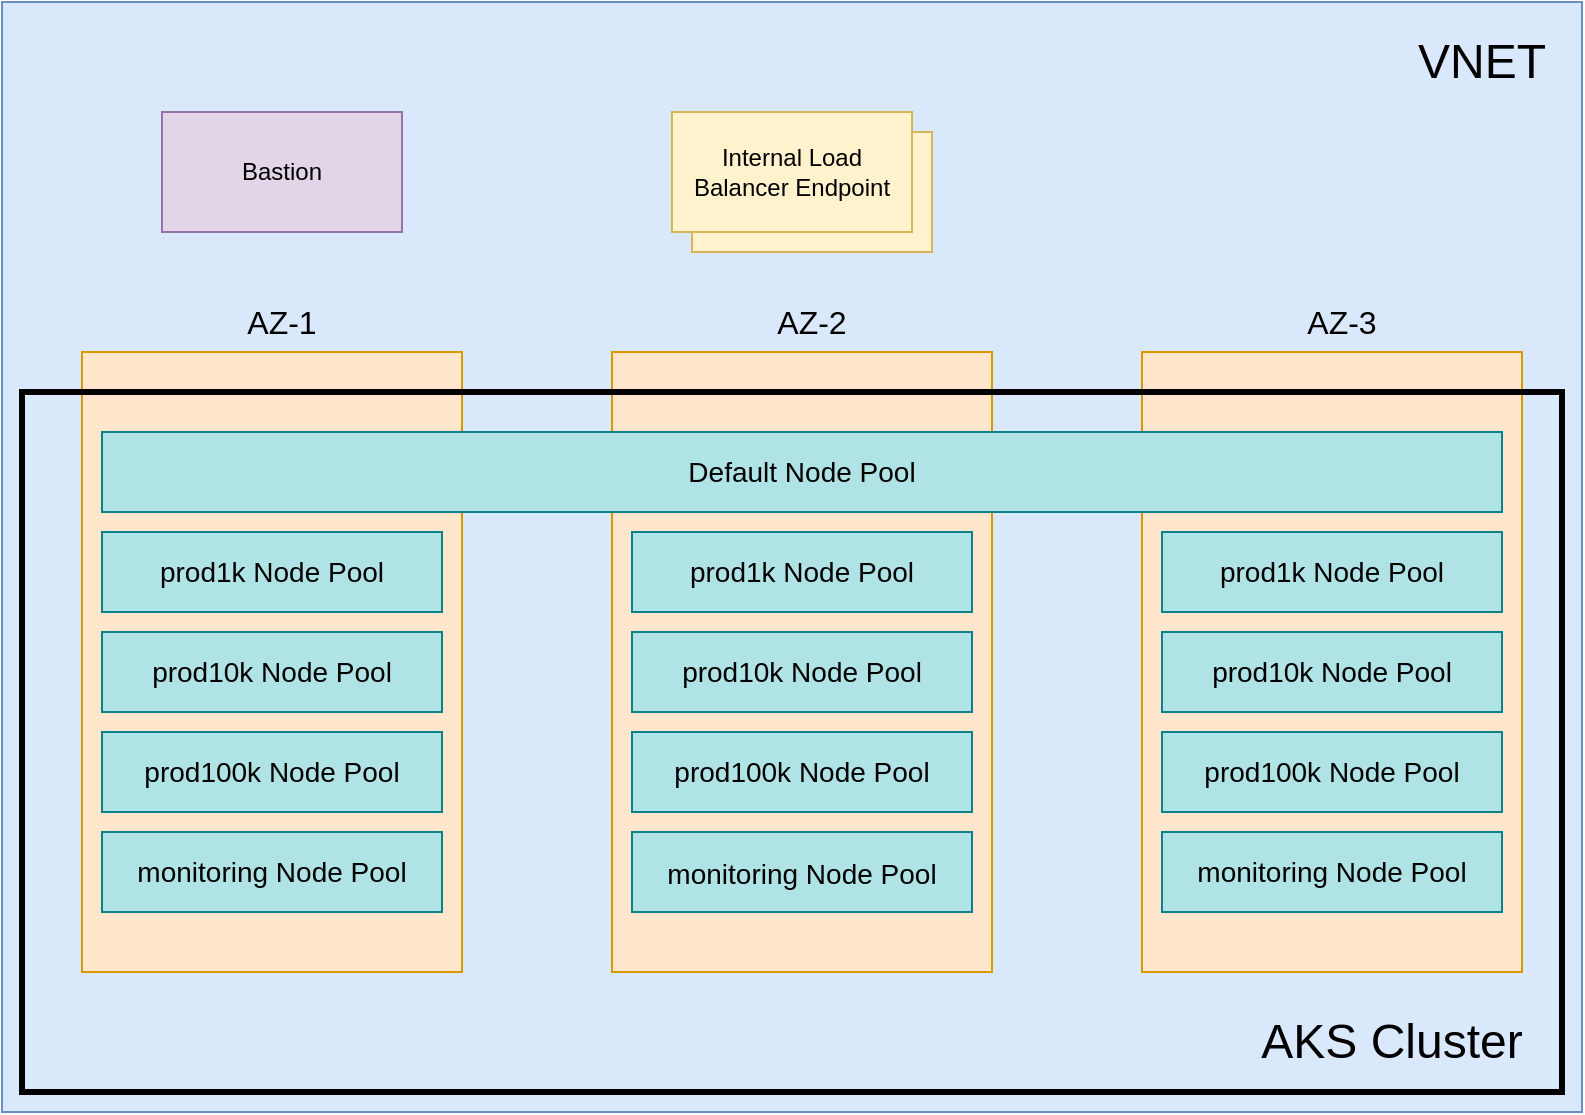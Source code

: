 <mxfile version="21.3.6" type="device">
  <diagram name="Page-1" id="wOth1ota07Pw-S6lClBJ">
    <mxGraphModel dx="1696" dy="1057" grid="1" gridSize="10" guides="1" tooltips="1" connect="1" arrows="1" fold="1" page="1" pageScale="1" pageWidth="850" pageHeight="1100" math="0" shadow="0">
      <root>
        <mxCell id="0" />
        <mxCell id="1" parent="0" />
        <mxCell id="1PkU-f0ubo03ow83YB08-6" value="" style="rounded=0;whiteSpace=wrap;html=1;fillColor=#dae8fc;strokeColor=#6c8ebf;" parent="1" vertex="1">
          <mxGeometry x="20" y="35" width="790" height="555" as="geometry" />
        </mxCell>
        <mxCell id="1PkU-f0ubo03ow83YB08-4" value="VNET" style="text;html=1;strokeColor=none;fillColor=none;align=center;verticalAlign=middle;whiteSpace=wrap;rounded=0;fontSize=24;" parent="1" vertex="1">
          <mxGeometry x="730" y="50" width="60" height="30" as="geometry" />
        </mxCell>
        <mxCell id="1PkU-f0ubo03ow83YB08-13" value="" style="rounded=0;whiteSpace=wrap;html=1;fillColor=#ffe6cc;strokeColor=#d79b00;" parent="1" vertex="1">
          <mxGeometry x="60" y="210" width="190" height="310" as="geometry" />
        </mxCell>
        <mxCell id="1PkU-f0ubo03ow83YB08-14" value="AZ-1" style="text;html=1;strokeColor=none;fillColor=none;align=center;verticalAlign=middle;whiteSpace=wrap;rounded=0;fontSize=16;" parent="1" vertex="1">
          <mxGeometry x="95" y="180" width="130" height="30" as="geometry" />
        </mxCell>
        <mxCell id="1PkU-f0ubo03ow83YB08-15" value="" style="rounded=0;whiteSpace=wrap;html=1;fillColor=#ffe6cc;strokeColor=#d79b00;" parent="1" vertex="1">
          <mxGeometry x="325" y="210" width="190" height="310" as="geometry" />
        </mxCell>
        <mxCell id="1PkU-f0ubo03ow83YB08-16" value="&lt;div&gt;AZ-2&lt;/div&gt;" style="text;html=1;strokeColor=none;fillColor=none;align=center;verticalAlign=middle;whiteSpace=wrap;rounded=0;fontSize=16;" parent="1" vertex="1">
          <mxGeometry x="360" y="180" width="130" height="30" as="geometry" />
        </mxCell>
        <mxCell id="1PkU-f0ubo03ow83YB08-17" value="" style="rounded=0;whiteSpace=wrap;html=1;fillColor=#ffe6cc;strokeColor=#d79b00;" parent="1" vertex="1">
          <mxGeometry x="590" y="210" width="190" height="310" as="geometry" />
        </mxCell>
        <mxCell id="1PkU-f0ubo03ow83YB08-18" value="AZ-3" style="text;html=1;strokeColor=none;fillColor=none;align=center;verticalAlign=middle;whiteSpace=wrap;rounded=0;fontSize=16;" parent="1" vertex="1">
          <mxGeometry x="625" y="180" width="130" height="30" as="geometry" />
        </mxCell>
        <mxCell id="1PkU-f0ubo03ow83YB08-22" value="Bastion" style="rounded=0;whiteSpace=wrap;html=1;fillColor=#e1d5e7;strokeColor=#9673a6;" parent="1" vertex="1">
          <mxGeometry x="100" y="90" width="120" height="60" as="geometry" />
        </mxCell>
        <mxCell id="1PkU-f0ubo03ow83YB08-35" value="" style="rounded=0;whiteSpace=wrap;html=1;fillColor=none;strokeWidth=3;" parent="1" vertex="1">
          <mxGeometry x="30" y="230" width="770" height="350" as="geometry" />
        </mxCell>
        <mxCell id="1PkU-f0ubo03ow83YB08-36" value="AKS Cluster" style="text;html=1;strokeColor=none;fillColor=none;align=center;verticalAlign=middle;whiteSpace=wrap;rounded=0;fontSize=24;" parent="1" vertex="1">
          <mxGeometry x="640" y="540" width="150" height="30" as="geometry" />
        </mxCell>
        <mxCell id="1PkU-f0ubo03ow83YB08-37" value="&lt;font style=&quot;font-size: 14px;&quot;&gt;Default Node Pool&lt;/font&gt;" style="rounded=0;whiteSpace=wrap;html=1;fillColor=#b0e3e6;strokeColor=#0e8088;" parent="1" vertex="1">
          <mxGeometry x="70" y="250" width="700" height="40" as="geometry" />
        </mxCell>
        <mxCell id="1PkU-f0ubo03ow83YB08-39" value="&lt;font style=&quot;font-size: 14px;&quot;&gt;prod1k Node Pool&lt;/font&gt;" style="rounded=0;whiteSpace=wrap;html=1;fillColor=#b0e3e6;strokeColor=#0e8088;" parent="1" vertex="1">
          <mxGeometry x="70" y="300" width="170" height="40" as="geometry" />
        </mxCell>
        <mxCell id="1PkU-f0ubo03ow83YB08-40" value="&lt;font style=&quot;font-size: 14px;&quot;&gt;prod1k Node Pool&lt;/font&gt;" style="rounded=0;whiteSpace=wrap;html=1;fillColor=#b0e3e6;strokeColor=#0e8088;" parent="1" vertex="1">
          <mxGeometry x="335" y="300" width="170" height="40" as="geometry" />
        </mxCell>
        <mxCell id="1PkU-f0ubo03ow83YB08-41" value="&lt;font style=&quot;font-size: 14px;&quot;&gt;prod1k Node Pool&lt;/font&gt;" style="rounded=0;whiteSpace=wrap;html=1;fillColor=#b0e3e6;strokeColor=#0e8088;" parent="1" vertex="1">
          <mxGeometry x="600" y="300" width="170" height="40" as="geometry" />
        </mxCell>
        <mxCell id="1PkU-f0ubo03ow83YB08-42" value="&lt;font style=&quot;font-size: 14px;&quot;&gt;prod10k Node Pool&lt;/font&gt;" style="rounded=0;whiteSpace=wrap;html=1;fillColor=#b0e3e6;strokeColor=#0e8088;" parent="1" vertex="1">
          <mxGeometry x="70" y="350" width="170" height="40" as="geometry" />
        </mxCell>
        <mxCell id="1PkU-f0ubo03ow83YB08-43" value="&lt;font style=&quot;font-size: 14px;&quot;&gt;prod10k Node Pool&lt;/font&gt;" style="rounded=0;whiteSpace=wrap;html=1;fillColor=#b0e3e6;strokeColor=#0e8088;" parent="1" vertex="1">
          <mxGeometry x="335" y="350" width="170" height="40" as="geometry" />
        </mxCell>
        <mxCell id="1PkU-f0ubo03ow83YB08-44" value="&lt;font style=&quot;font-size: 14px;&quot;&gt;prod10k Node Pool&lt;/font&gt;" style="rounded=0;whiteSpace=wrap;html=1;fillColor=#b0e3e6;strokeColor=#0e8088;" parent="1" vertex="1">
          <mxGeometry x="600" y="350" width="170" height="40" as="geometry" />
        </mxCell>
        <mxCell id="1PkU-f0ubo03ow83YB08-45" value="&lt;font style=&quot;font-size: 14px;&quot;&gt;prod100k Node Pool&lt;/font&gt;" style="rounded=0;whiteSpace=wrap;html=1;fillColor=#b0e3e6;strokeColor=#0e8088;" parent="1" vertex="1">
          <mxGeometry x="70" y="400" width="170" height="40" as="geometry" />
        </mxCell>
        <mxCell id="1PkU-f0ubo03ow83YB08-46" value="&lt;font style=&quot;font-size: 14px;&quot;&gt;prod100k Node Pool&lt;/font&gt;" style="rounded=0;whiteSpace=wrap;html=1;fillColor=#b0e3e6;strokeColor=#0e8088;" parent="1" vertex="1">
          <mxGeometry x="335" y="400" width="170" height="40" as="geometry" />
        </mxCell>
        <mxCell id="1PkU-f0ubo03ow83YB08-47" value="&lt;font style=&quot;font-size: 14px;&quot;&gt;prod100k Node Pool&lt;/font&gt;" style="rounded=0;whiteSpace=wrap;html=1;fillColor=#b0e3e6;strokeColor=#0e8088;" parent="1" vertex="1">
          <mxGeometry x="600" y="400" width="170" height="40" as="geometry" />
        </mxCell>
        <mxCell id="1PkU-f0ubo03ow83YB08-48" value="&lt;font style=&quot;font-size: 14px;&quot;&gt;monitoring Node Pool&lt;/font&gt;" style="rounded=0;whiteSpace=wrap;html=1;fillColor=#b0e3e6;strokeColor=#0e8088;" parent="1" vertex="1">
          <mxGeometry x="70" y="450" width="170" height="40" as="geometry" />
        </mxCell>
        <mxCell id="1PkU-f0ubo03ow83YB08-49" value="&lt;div style=&quot;font-size: 15px;&quot;&gt;&lt;font style=&quot;font-size: 14px;&quot;&gt;monitoring Node Pool&lt;/font&gt;&lt;/div&gt;" style="rounded=0;whiteSpace=wrap;html=1;fillColor=#b0e3e6;strokeColor=#0e8088;" parent="1" vertex="1">
          <mxGeometry x="335" y="450" width="170" height="40" as="geometry" />
        </mxCell>
        <mxCell id="1PkU-f0ubo03ow83YB08-50" value="&lt;font style=&quot;font-size: 14px;&quot;&gt;monitoring Node Pool&lt;/font&gt;" style="rounded=0;whiteSpace=wrap;html=1;fillColor=#b0e3e6;strokeColor=#0e8088;" parent="1" vertex="1">
          <mxGeometry x="600" y="450" width="170" height="40" as="geometry" />
        </mxCell>
        <mxCell id="RWP08-mLwNzNhvm-bi8r-3" value="" style="rounded=0;whiteSpace=wrap;html=1;fillColor=#fff2cc;strokeColor=#d6b656;" vertex="1" parent="1">
          <mxGeometry x="365" y="100" width="120" height="60" as="geometry" />
        </mxCell>
        <mxCell id="RWP08-mLwNzNhvm-bi8r-4" value="Internal Load Balancer Endpoint" style="rounded=0;whiteSpace=wrap;html=1;fillColor=#fff2cc;strokeColor=#d6b656;" vertex="1" parent="1">
          <mxGeometry x="355" y="90" width="120" height="60" as="geometry" />
        </mxCell>
      </root>
    </mxGraphModel>
  </diagram>
</mxfile>
